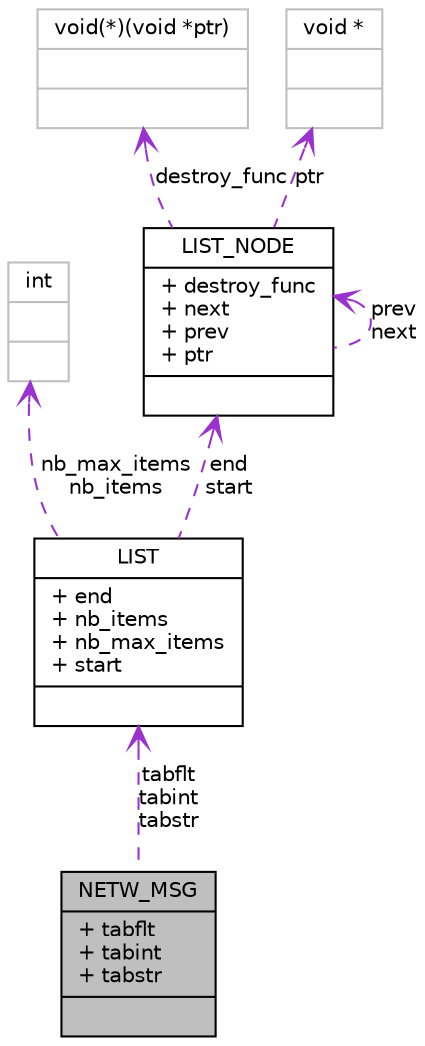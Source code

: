 digraph G
{
  edge [fontname="Helvetica",fontsize="10",labelfontname="Helvetica",labelfontsize="10"];
  node [fontname="Helvetica",fontsize="10",shape=record];
  Node1 [label="{NETW_MSG\n|+ tabflt\l+ tabint\l+ tabstr\l|}",height=0.2,width=0.4,color="black", fillcolor="grey75", style="filled" fontcolor="black"];
  Node2 -> Node1 [dir=back,color="darkorchid3",fontsize="10",style="dashed",label="tabflt\ntabint\ntabstr",arrowtail="open",fontname="Helvetica"];
  Node2 [label="{LIST\n|+ end\l+ nb_items\l+ nb_max_items\l+ start\l|}",height=0.2,width=0.4,color="black", fillcolor="white", style="filled",URL="$struct_l_i_s_t.html"];
  Node3 -> Node2 [dir=back,color="darkorchid3",fontsize="10",style="dashed",label="nb_max_items\nnb_items",arrowtail="open",fontname="Helvetica"];
  Node3 [label="{int\n||}",height=0.2,width=0.4,color="grey75", fillcolor="white", style="filled"];
  Node4 -> Node2 [dir=back,color="darkorchid3",fontsize="10",style="dashed",label="end\nstart",arrowtail="open",fontname="Helvetica"];
  Node4 [label="{LIST_NODE\n|+ destroy_func\l+ next\l+ prev\l+ ptr\l|}",height=0.2,width=0.4,color="black", fillcolor="white", style="filled",URL="$struct_l_i_s_t___n_o_d_e.html"];
  Node4 -> Node4 [dir=back,color="darkorchid3",fontsize="10",style="dashed",label="prev\nnext",arrowtail="open",fontname="Helvetica"];
  Node5 -> Node4 [dir=back,color="darkorchid3",fontsize="10",style="dashed",label="destroy_func",arrowtail="open",fontname="Helvetica"];
  Node5 [label="{void(*)(void *ptr)\n||}",height=0.2,width=0.4,color="grey75", fillcolor="white", style="filled"];
  Node6 -> Node4 [dir=back,color="darkorchid3",fontsize="10",style="dashed",label="ptr",arrowtail="open",fontname="Helvetica"];
  Node6 [label="{void *\n||}",height=0.2,width=0.4,color="grey75", fillcolor="white", style="filled"];
}
